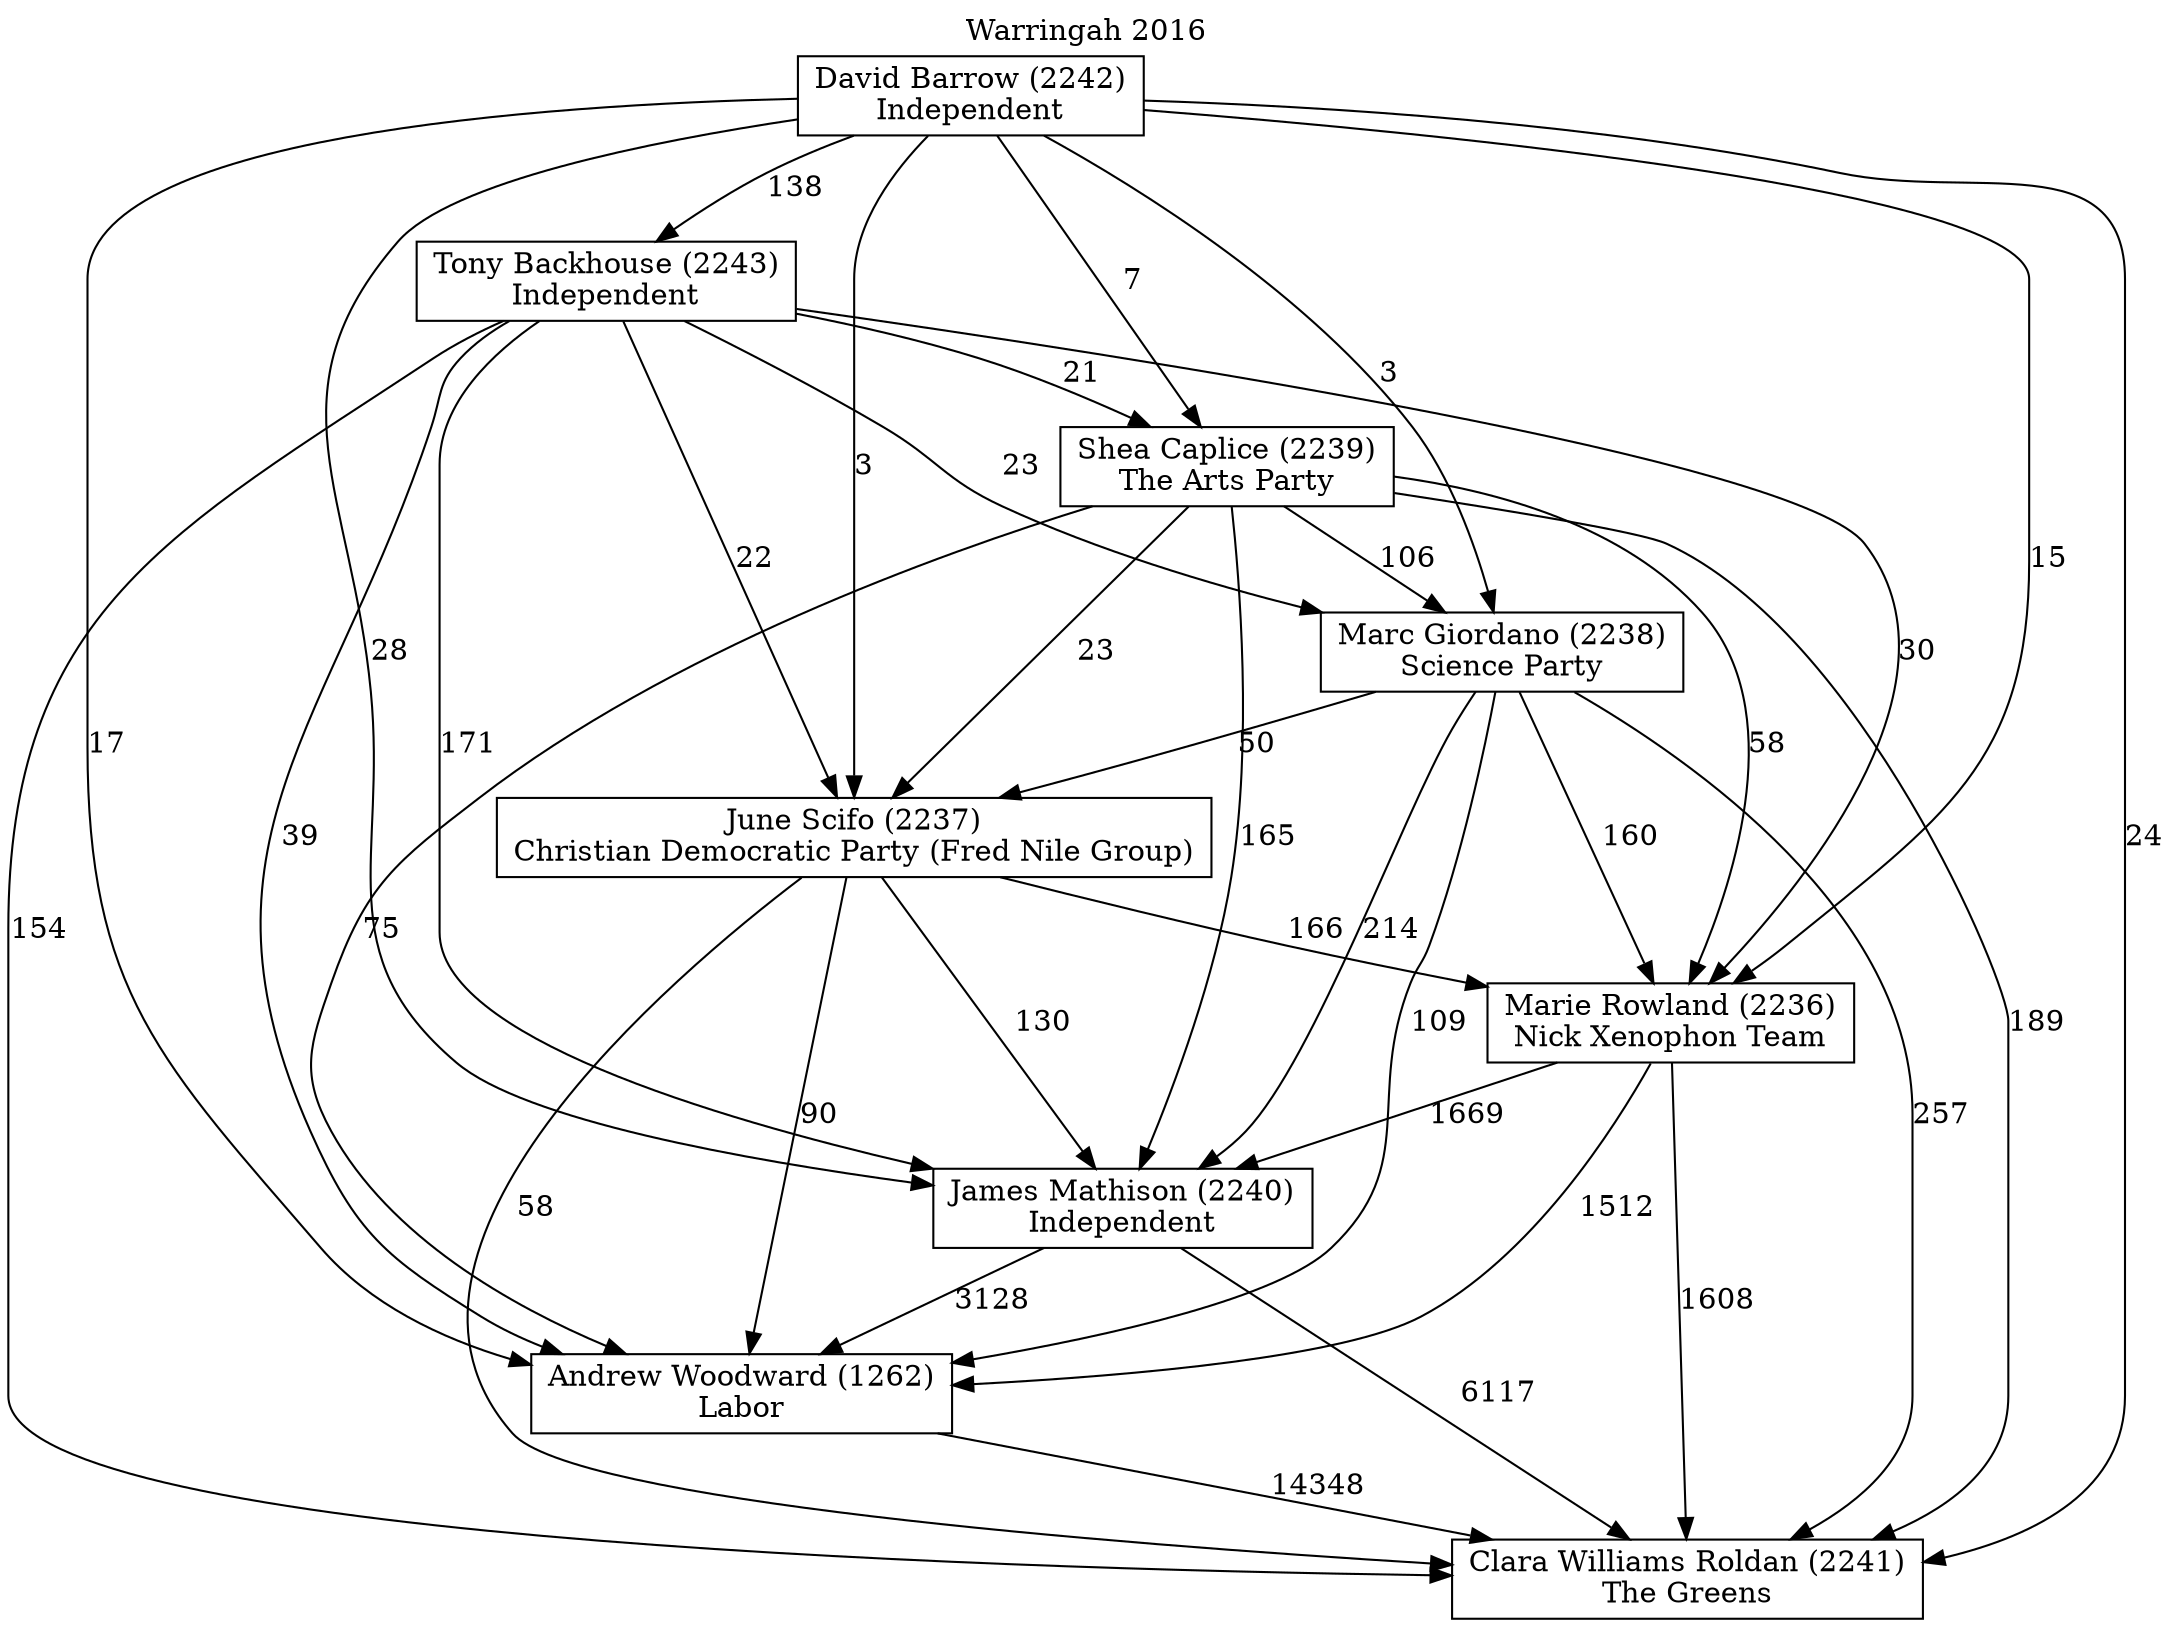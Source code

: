 // House preference flow
digraph "Clara Williams Roldan (2241)_Warringah_2016" {
	graph [label="Warringah 2016" labelloc=t mclimit=10]
	node [shape=box]
	"Andrew Woodward (1262)" [label="Andrew Woodward (1262)
Labor"]
	"Clara Williams Roldan (2241)" [label="Clara Williams Roldan (2241)
The Greens"]
	"David Barrow (2242)" [label="David Barrow (2242)
Independent"]
	"James Mathison (2240)" [label="James Mathison (2240)
Independent"]
	"June Scifo (2237)" [label="June Scifo (2237)
Christian Democratic Party (Fred Nile Group)"]
	"Marc Giordano (2238)" [label="Marc Giordano (2238)
Science Party"]
	"Marie Rowland (2236)" [label="Marie Rowland (2236)
Nick Xenophon Team"]
	"Shea Caplice (2239)" [label="Shea Caplice (2239)
The Arts Party"]
	"Tony Backhouse (2243)" [label="Tony Backhouse (2243)
Independent"]
	"Andrew Woodward (1262)" -> "Clara Williams Roldan (2241)" [label=14348]
	"David Barrow (2242)" -> "Andrew Woodward (1262)" [label=17]
	"David Barrow (2242)" -> "Clara Williams Roldan (2241)" [label=24]
	"David Barrow (2242)" -> "James Mathison (2240)" [label=28]
	"David Barrow (2242)" -> "June Scifo (2237)" [label=3]
	"David Barrow (2242)" -> "Marc Giordano (2238)" [label=3]
	"David Barrow (2242)" -> "Marie Rowland (2236)" [label=15]
	"David Barrow (2242)" -> "Shea Caplice (2239)" [label=7]
	"David Barrow (2242)" -> "Tony Backhouse (2243)" [label=138]
	"James Mathison (2240)" -> "Andrew Woodward (1262)" [label=3128]
	"James Mathison (2240)" -> "Clara Williams Roldan (2241)" [label=6117]
	"June Scifo (2237)" -> "Andrew Woodward (1262)" [label=90]
	"June Scifo (2237)" -> "Clara Williams Roldan (2241)" [label=58]
	"June Scifo (2237)" -> "James Mathison (2240)" [label=130]
	"June Scifo (2237)" -> "Marie Rowland (2236)" [label=166]
	"Marc Giordano (2238)" -> "Andrew Woodward (1262)" [label=109]
	"Marc Giordano (2238)" -> "Clara Williams Roldan (2241)" [label=257]
	"Marc Giordano (2238)" -> "James Mathison (2240)" [label=214]
	"Marc Giordano (2238)" -> "June Scifo (2237)" [label=50]
	"Marc Giordano (2238)" -> "Marie Rowland (2236)" [label=160]
	"Marie Rowland (2236)" -> "Andrew Woodward (1262)" [label=1512]
	"Marie Rowland (2236)" -> "Clara Williams Roldan (2241)" [label=1608]
	"Marie Rowland (2236)" -> "James Mathison (2240)" [label=1669]
	"Shea Caplice (2239)" -> "Andrew Woodward (1262)" [label=75]
	"Shea Caplice (2239)" -> "Clara Williams Roldan (2241)" [label=189]
	"Shea Caplice (2239)" -> "James Mathison (2240)" [label=165]
	"Shea Caplice (2239)" -> "June Scifo (2237)" [label=23]
	"Shea Caplice (2239)" -> "Marc Giordano (2238)" [label=106]
	"Shea Caplice (2239)" -> "Marie Rowland (2236)" [label=58]
	"Tony Backhouse (2243)" -> "Andrew Woodward (1262)" [label=39]
	"Tony Backhouse (2243)" -> "Clara Williams Roldan (2241)" [label=154]
	"Tony Backhouse (2243)" -> "James Mathison (2240)" [label=171]
	"Tony Backhouse (2243)" -> "June Scifo (2237)" [label=22]
	"Tony Backhouse (2243)" -> "Marc Giordano (2238)" [label=23]
	"Tony Backhouse (2243)" -> "Marie Rowland (2236)" [label=30]
	"Tony Backhouse (2243)" -> "Shea Caplice (2239)" [label=21]
}

